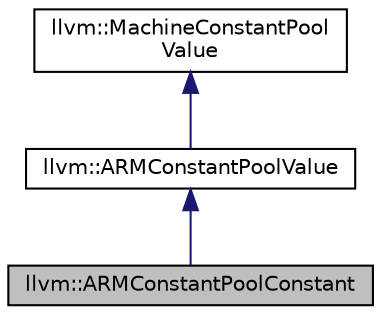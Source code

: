 digraph "llvm::ARMConstantPoolConstant"
{
 // LATEX_PDF_SIZE
  bgcolor="transparent";
  edge [fontname="Helvetica",fontsize="10",labelfontname="Helvetica",labelfontsize="10"];
  node [fontname="Helvetica",fontsize="10",shape=record];
  Node1 [label="llvm::ARMConstantPoolConstant",height=0.2,width=0.4,color="black", fillcolor="grey75", style="filled", fontcolor="black",tooltip="ARMConstantPoolConstant - ARM-specific constant pool values for Constants, Functions,..."];
  Node2 -> Node1 [dir="back",color="midnightblue",fontsize="10",style="solid",fontname="Helvetica"];
  Node2 [label="llvm::ARMConstantPoolValue",height=0.2,width=0.4,color="black",URL="$classllvm_1_1ARMConstantPoolValue.html",tooltip="ARMConstantPoolValue - ARM specific constantpool value."];
  Node3 -> Node2 [dir="back",color="midnightblue",fontsize="10",style="solid",fontname="Helvetica"];
  Node3 [label="llvm::MachineConstantPool\lValue",height=0.2,width=0.4,color="black",URL="$classllvm_1_1MachineConstantPoolValue.html",tooltip="Abstract base class for all machine specific constantpool value subclasses."];
}
